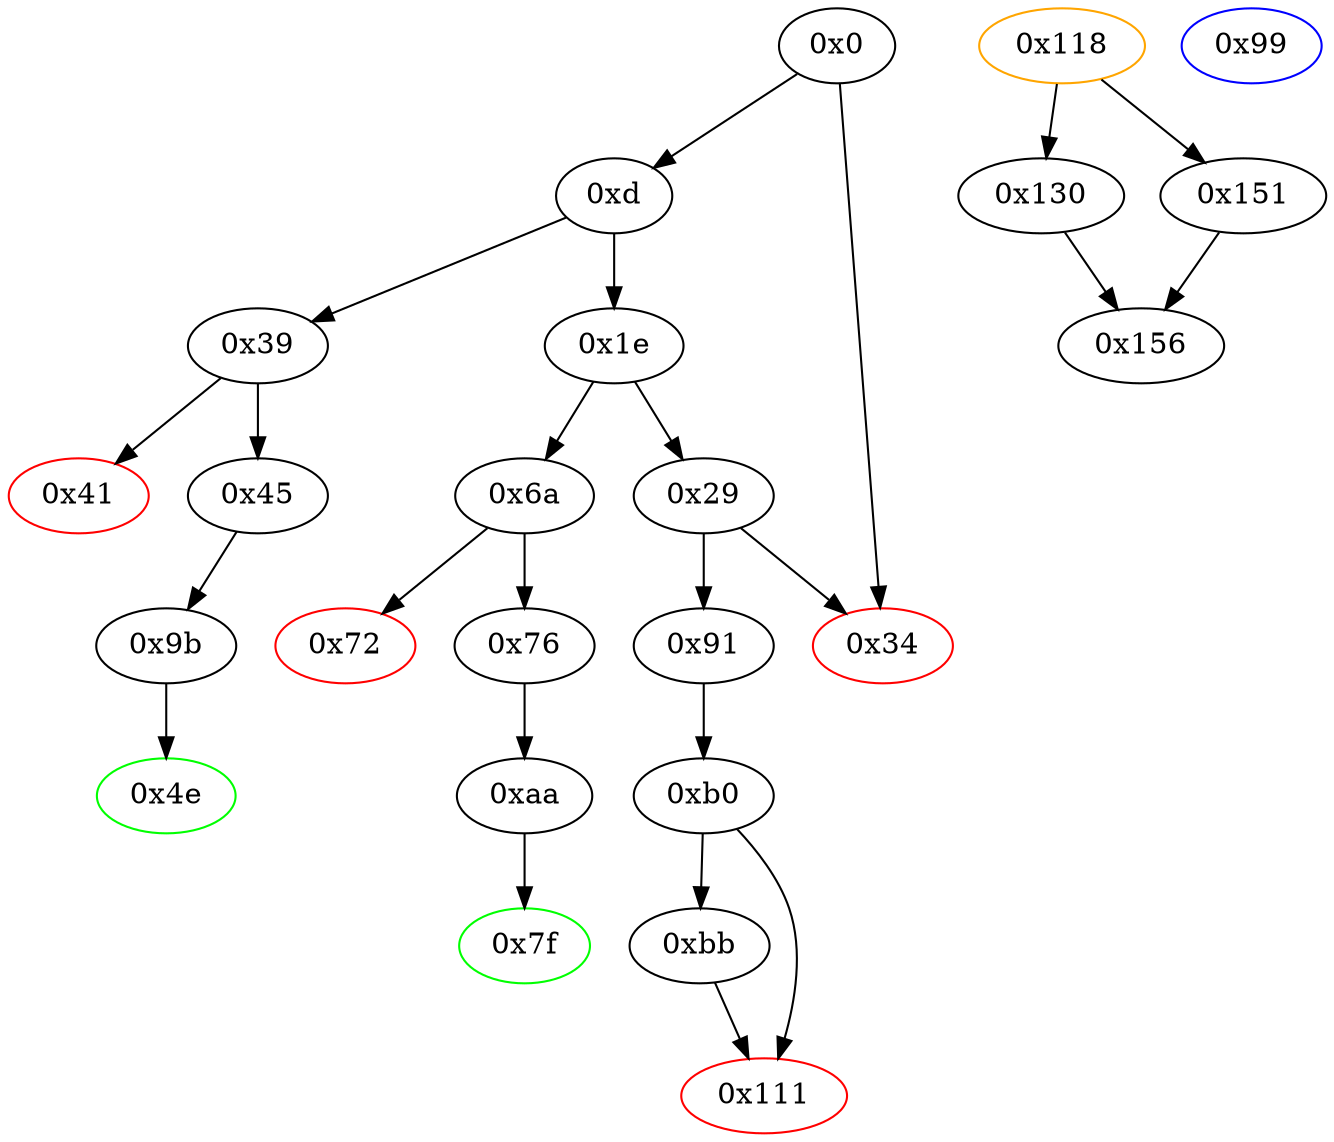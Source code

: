 strict digraph "" {
"0x111" [color=red, fillcolor=white, id="0x111", style=filled, tooltip="Block 0x111\n[0x111:0x117]\n---\nPredecessors: [0xb0, 0xbb]\nSuccessors: []\n---\n0x111 JUMPDEST\n0x112 PUSH1 0x40\n0x114 MLOAD\n0x115 CALLER\n0x116 SWAP1\n0x117 MISSING 0x47\n---\n0x111: JUMPDEST \n0x112: V89 = 0x40\n0x114: V90 = M[0x40]\n0x115: V91 = CALLER\n0x117: MISSING 0x47\n---\nEntry stack: [V9, 0x99]\nStack pops: 0\nStack additions: [V91, V90]\nExit stack: [V9, 0x99, V91, V90]\n\nDef sites:\nV9: {0xd.0x12}\n0x99: {0x91.0x92}\n"];
"0x118" [color=orange, fillcolor=white, id="0x118", style=filled, tooltip="Block 0x118\n[0x118:0x12f]\n---\nPredecessors: []\nSuccessors: [0x130, 0x151]\n---\n0x118 SWAP1\n0x119 PUSH1 0x0\n0x11b DUP2\n0x11c DUP2\n0x11d DUP2\n0x11e DUP6\n0x11f DUP8\n0x120 GAS\n0x121 CALL\n0x122 SWAP3\n0x123 POP\n0x124 POP\n0x125 POP\n0x126 RETURNDATASIZE\n0x127 DUP1\n0x128 PUSH1 0x0\n0x12a DUP2\n0x12b EQ\n0x12c PUSH2 0x151\n0x12f JUMPI\n---\n0x119: V92 = 0x0\n0x120: V93 = GAS\n0x121: V94 = CALL V93 S2 S0 S1 0x0 S1 0x0\n0x126: V95 = RETURNDATASIZE\n0x128: V96 = 0x0\n0x12b: V97 = EQ V95 0x0\n0x12c: V98 = 0x151\n0x12f: JUMPI 0x151 V97\n---\nEntry stack: []\nStack pops: 3\nStack additions: [V94, V95, V95]\nExit stack: [V94, V95, V95]\n\nDef sites:\n"];
"0xaa" [fillcolor=white, id="0xaa", style=filled, tooltip="Block 0xaa\n[0xaa:0xaf]\n---\nPredecessors: [0x76]\nSuccessors: [0x7f]\n---\n0xaa JUMPDEST\n0xab PUSH1 0x1\n0xad SLOAD\n0xae DUP2\n0xaf JUMP\n---\n0xaa: JUMPDEST \n0xab: V60 = 0x1\n0xad: V61 = S[0x1]\n0xaf: JUMP 0x7f\n---\nEntry stack: [V9, 0x7f]\nStack pops: 1\nStack additions: [S0, V61]\nExit stack: [V9, 0x7f, V61]\n\nDef sites:\nV9: {0xd.0x12}\n0x7f: {0x76.0x78}\n"];
"0x45" [fillcolor=white, id="0x45", style=filled, tooltip="Block 0x45\n[0x45:0x4d]\n---\nPredecessors: [0x39]\nSuccessors: [0x9b]\n---\n0x45 JUMPDEST\n0x46 POP\n0x47 PUSH2 0x4e\n0x4a PUSH2 0x9b\n0x4d JUMP\n---\n0x45: JUMPDEST \n0x47: V24 = 0x4e\n0x4a: V25 = 0x9b\n0x4d: JUMP 0x9b\n---\nEntry stack: [V9, V20]\nStack pops: 1\nStack additions: [0x4e]\nExit stack: [V9, 0x4e]\n\nDef sites:\nV9: {0xd.0x12}\nV20: {0x39.0x3a}\n"];
"0x4e" [color=green, fillcolor=white, id="0x4e", style=filled, tooltip="Block 0x4e\n[0x4e:0x69]\n---\nPredecessors: [0x9b]\nSuccessors: []\n---\n0x4e JUMPDEST\n0x4f PUSH1 0x40\n0x51 DUP1\n0x52 MLOAD\n0x53 PUSH1 0x1\n0x55 PUSH1 0x1\n0x57 PUSH1 0xa0\n0x59 SHL\n0x5a SUB\n0x5b SWAP1\n0x5c SWAP3\n0x5d AND\n0x5e DUP3\n0x5f MSTORE\n0x60 MLOAD\n0x61 SWAP1\n0x62 DUP2\n0x63 SWAP1\n0x64 SUB\n0x65 PUSH1 0x20\n0x67 ADD\n0x68 SWAP1\n0x69 RETURN\n---\n0x4e: JUMPDEST \n0x4f: V26 = 0x40\n0x52: V27 = M[0x40]\n0x53: V28 = 0x1\n0x55: V29 = 0x1\n0x57: V30 = 0xa0\n0x59: V31 = SHL 0xa0 0x1\n0x5a: V32 = SUB 0x10000000000000000000000000000000000000000 0x1\n0x5d: V33 = AND V59 0xffffffffffffffffffffffffffffffffffffffff\n0x5f: M[V27] = V33\n0x60: V34 = M[0x40]\n0x64: V35 = SUB V27 V34\n0x65: V36 = 0x20\n0x67: V37 = ADD 0x20 V35\n0x69: RETURN V34 V37\n---\nEntry stack: [V9, 0x4e, V59]\nStack pops: 1\nStack additions: []\nExit stack: [V9, 0x4e]\n\nDef sites:\nV9: {0xd.0x12}\n0x4e: {0x45.0x47}\nV59: {0x9b.0xa7}\n"];
"0x130" [fillcolor=white, id="0x130", style=filled, tooltip="Block 0x130\n[0x130:0x150]\n---\nPredecessors: [0x118]\nSuccessors: [0x156]\n---\n0x130 PUSH1 0x40\n0x132 MLOAD\n0x133 SWAP2\n0x134 POP\n0x135 PUSH1 0x1f\n0x137 NOT\n0x138 PUSH1 0x3f\n0x13a RETURNDATASIZE\n0x13b ADD\n0x13c AND\n0x13d DUP3\n0x13e ADD\n0x13f PUSH1 0x40\n0x141 MSTORE\n0x142 RETURNDATASIZE\n0x143 DUP3\n0x144 MSTORE\n0x145 RETURNDATASIZE\n0x146 PUSH1 0x0\n0x148 PUSH1 0x20\n0x14a DUP5\n0x14b ADD\n0x14c RETURNDATACOPY\n0x14d PUSH2 0x156\n0x150 JUMP\n---\n0x130: V99 = 0x40\n0x132: V100 = M[0x40]\n0x135: V101 = 0x1f\n0x137: V102 = NOT 0x1f\n0x138: V103 = 0x3f\n0x13a: V104 = RETURNDATASIZE\n0x13b: V105 = ADD V104 0x3f\n0x13c: V106 = AND V105 0xffffffffffffffffffffffffffffffffffffffffffffffffffffffffffffffe0\n0x13e: V107 = ADD V100 V106\n0x13f: V108 = 0x40\n0x141: M[0x40] = V107\n0x142: V109 = RETURNDATASIZE\n0x144: M[V100] = V109\n0x145: V110 = RETURNDATASIZE\n0x146: V111 = 0x0\n0x148: V112 = 0x20\n0x14b: V113 = ADD V100 0x20\n0x14c: RETURNDATACOPY V113 0x0 V110\n0x14d: V114 = 0x156\n0x150: JUMP 0x156\n---\nEntry stack: [V94, V95, V95]\nStack pops: 2\nStack additions: [V100, S0]\nExit stack: [V94, V100, V95]\n\nDef sites:\nV94: {0x118.0x121}\nV95: {0x118.0x126}\nV95: {0x118.0x126}\n"];
"0x99" [color=blue, fillcolor=white, id="0x99", style=filled, tooltip="Block 0x99\n[0x99:0x9a]\n---\nPredecessors: []\nSuccessors: []\n---\n0x99 JUMPDEST\n0x9a STOP\n---\n0x99: JUMPDEST \n0x9a: STOP \n---\nEntry stack: []\nStack pops: 0\nStack additions: []\nExit stack: []\n\nDef sites:\n"];
"0x91" [fillcolor=white, id="0x91", style=filled, tooltip="Block 0x91\n[0x91:0x98]\n---\nPredecessors: [0x29]\nSuccessors: [0xb0]\n---\n0x91 JUMPDEST\n0x92 PUSH2 0x99\n0x95 PUSH2 0xb0\n0x98 JUMP\n---\n0x91: JUMPDEST \n0x92: V50 = 0x99\n0x95: V51 = 0xb0\n0x98: JUMP 0xb0\n---\nEntry stack: [V9]\nStack pops: 0\nStack additions: [0x99]\nExit stack: [V9, 0x99]\n\nDef sites:\nV9: {0xd.0x12}\n"];
"0x41" [color=red, fillcolor=white, id="0x41", style=filled, tooltip="Block 0x41\n[0x41:0x44]\n---\nPredecessors: [0x39]\nSuccessors: []\n---\n0x41 PUSH1 0x0\n0x43 DUP1\n0x44 REVERT\n---\n0x41: V23 = 0x0\n0x44: REVERT 0x0 0x0\n---\nEntry stack: [V9, V20]\nStack pops: 0\nStack additions: []\nExit stack: [V9, V20]\n\nDef sites:\nV9: {0xd.0x12}\nV20: {0x39.0x3a}\n"];
"0x0" [fillcolor=white, id="0x0", style=filled, tooltip="Block 0x0\n[0x0:0xc]\n---\nPredecessors: []\nSuccessors: [0xd, 0x34]\n---\n0x0 PUSH1 0x80\n0x2 PUSH1 0x40\n0x4 MSTORE\n0x5 PUSH1 0x4\n0x7 CALLDATASIZE\n0x8 LT\n0x9 PUSH2 0x34\n0xc JUMPI\n---\n0x0: V0 = 0x80\n0x2: V1 = 0x40\n0x4: M[0x40] = 0x80\n0x5: V2 = 0x4\n0x7: V3 = CALLDATASIZE\n0x8: V4 = LT V3 0x4\n0x9: V5 = 0x34\n0xc: JUMPI 0x34 V4\n---\nEntry stack: []\nStack pops: 0\nStack additions: []\nExit stack: []\n\nDef sites:\n"];
"0x1e" [fillcolor=white, id="0x1e", style=filled, tooltip="Block 0x1e\n[0x1e:0x28]\n---\nPredecessors: [0xd]\nSuccessors: [0x29, 0x6a]\n---\n0x1e DUP1\n0x1f PUSH4 0x27877a0b\n0x24 EQ\n0x25 PUSH2 0x6a\n0x28 JUMPI\n---\n0x1f: V13 = 0x27877a0b\n0x24: V14 = EQ 0x27877a0b V9\n0x25: V15 = 0x6a\n0x28: JUMPI 0x6a V14\n---\nEntry stack: [V9]\nStack pops: 1\nStack additions: [S0]\nExit stack: [V9]\n\nDef sites:\nV9: {0xd.0x12}\n"];
"0x76" [fillcolor=white, id="0x76", style=filled, tooltip="Block 0x76\n[0x76:0x7e]\n---\nPredecessors: [0x6a]\nSuccessors: [0xaa]\n---\n0x76 JUMPDEST\n0x77 POP\n0x78 PUSH2 0x7f\n0x7b PUSH2 0xaa\n0x7e JUMP\n---\n0x76: JUMPDEST \n0x78: V42 = 0x7f\n0x7b: V43 = 0xaa\n0x7e: JUMP 0xaa\n---\nEntry stack: [V9, V38]\nStack pops: 1\nStack additions: [0x7f]\nExit stack: [V9, 0x7f]\n\nDef sites:\nV9: {0xd.0x12}\nV38: {0x6a.0x6b}\n"];
"0xb0" [fillcolor=white, id="0xb0", style=filled, tooltip="Block 0xb0\n[0xb0:0xba]\n---\nPredecessors: [0x91]\nSuccessors: [0xbb, 0x111]\n---\n0xb0 JUMPDEST\n0xb1 PUSH1 0x1\n0xb3 SLOAD\n0xb4 CALLVALUE\n0xb5 GT\n0xb6 ISZERO\n0xb7 PUSH2 0x111\n0xba JUMPI\n---\n0xb0: JUMPDEST \n0xb1: V62 = 0x1\n0xb3: V63 = S[0x1]\n0xb4: V64 = CALLVALUE\n0xb5: V65 = GT V64 V63\n0xb6: V66 = ISZERO V65\n0xb7: V67 = 0x111\n0xba: JUMPI 0x111 V66\n---\nEntry stack: [V9, 0x99]\nStack pops: 0\nStack additions: []\nExit stack: [V9, 0x99]\n\nDef sites:\nV9: {0xd.0x12}\n0x99: {0x91.0x92}\n"];
"0x7f" [color=green, fillcolor=white, id="0x7f", style=filled, tooltip="Block 0x7f\n[0x7f:0x90]\n---\nPredecessors: [0xaa]\nSuccessors: []\n---\n0x7f JUMPDEST\n0x80 PUSH1 0x40\n0x82 DUP1\n0x83 MLOAD\n0x84 SWAP2\n0x85 DUP3\n0x86 MSTORE\n0x87 MLOAD\n0x88 SWAP1\n0x89 DUP2\n0x8a SWAP1\n0x8b SUB\n0x8c PUSH1 0x20\n0x8e ADD\n0x8f SWAP1\n0x90 RETURN\n---\n0x7f: JUMPDEST \n0x80: V44 = 0x40\n0x83: V45 = M[0x40]\n0x86: M[V45] = V61\n0x87: V46 = M[0x40]\n0x8b: V47 = SUB V45 V46\n0x8c: V48 = 0x20\n0x8e: V49 = ADD 0x20 V47\n0x90: RETURN V46 V49\n---\nEntry stack: [V9, 0x7f, V61]\nStack pops: 1\nStack additions: []\nExit stack: [V9, 0x7f]\n\nDef sites:\nV9: {0xd.0x12}\n0x7f: {0x76.0x78}\nV61: {0xaa.0xad}\n"];
"0x72" [color=red, fillcolor=white, id="0x72", style=filled, tooltip="Block 0x72\n[0x72:0x75]\n---\nPredecessors: [0x6a]\nSuccessors: []\n---\n0x72 PUSH1 0x0\n0x74 DUP1\n0x75 REVERT\n---\n0x72: V41 = 0x0\n0x75: REVERT 0x0 0x0\n---\nEntry stack: [V9, V38]\nStack pops: 0\nStack additions: []\nExit stack: [V9, V38]\n\nDef sites:\nV9: {0xd.0x12}\nV38: {0x6a.0x6b}\n"];
"0x29" [fillcolor=white, id="0x29", style=filled, tooltip="Block 0x29\n[0x29:0x33]\n---\nPredecessors: [0x1e]\nSuccessors: [0x34, 0x91]\n---\n0x29 DUP1\n0x2a PUSH4 0x6b85fa9c\n0x2f EQ\n0x30 PUSH2 0x91\n0x33 JUMPI\n---\n0x2a: V16 = 0x6b85fa9c\n0x2f: V17 = EQ 0x6b85fa9c V9\n0x30: V18 = 0x91\n0x33: JUMPI 0x91 V17\n---\nEntry stack: [V9]\nStack pops: 1\nStack additions: [S0]\nExit stack: [V9]\n\nDef sites:\nV9: {0xd.0x12}\n"];
"0x39" [fillcolor=white, id="0x39", style=filled, tooltip="Block 0x39\n[0x39:0x40]\n---\nPredecessors: [0xd]\nSuccessors: [0x41, 0x45]\n---\n0x39 JUMPDEST\n0x3a CALLVALUE\n0x3b DUP1\n0x3c ISZERO\n0x3d PUSH2 0x45\n0x40 JUMPI\n---\n0x39: JUMPDEST \n0x3a: V20 = CALLVALUE\n0x3c: V21 = ISZERO V20\n0x3d: V22 = 0x45\n0x40: JUMPI 0x45 V21\n---\nEntry stack: [V9]\nStack pops: 0\nStack additions: [V20]\nExit stack: [V9, V20]\n\nDef sites:\nV9: {0xd.0x12}\n"];
"0x6a" [fillcolor=white, id="0x6a", style=filled, tooltip="Block 0x6a\n[0x6a:0x71]\n---\nPredecessors: [0x1e]\nSuccessors: [0x72, 0x76]\n---\n0x6a JUMPDEST\n0x6b CALLVALUE\n0x6c DUP1\n0x6d ISZERO\n0x6e PUSH2 0x76\n0x71 JUMPI\n---\n0x6a: JUMPDEST \n0x6b: V38 = CALLVALUE\n0x6d: V39 = ISZERO V38\n0x6e: V40 = 0x76\n0x71: JUMPI 0x76 V39\n---\nEntry stack: [V9]\nStack pops: 0\nStack additions: [V38]\nExit stack: [V9, V38]\n\nDef sites:\nV9: {0xd.0x12}\n"];
"0xd" [fillcolor=white, id="0xd", style=filled, tooltip="Block 0xd\n[0xd:0x1d]\n---\nPredecessors: [0x0]\nSuccessors: [0x1e, 0x39]\n---\n0xd PUSH1 0x0\n0xf CALLDATALOAD\n0x10 PUSH1 0xe0\n0x12 SHR\n0x13 DUP1\n0x14 PUSH4 0x2695d896\n0x19 EQ\n0x1a PUSH2 0x39\n0x1d JUMPI\n---\n0xd: V6 = 0x0\n0xf: V7 = CALLDATALOAD 0x0\n0x10: V8 = 0xe0\n0x12: V9 = SHR 0xe0 V7\n0x14: V10 = 0x2695d896\n0x19: V11 = EQ 0x2695d896 V9\n0x1a: V12 = 0x39\n0x1d: JUMPI 0x39 V11\n---\nEntry stack: []\nStack pops: 0\nStack additions: [V9]\nExit stack: [V9]\n\nDef sites:\n"];
"0x156" [fillcolor=white, id="0x156", style=filled, tooltip="Block 0x156\n[0x156:0x190]\n---\nPredecessors: [0x130, 0x151]\nSuccessors: []\n---\n0x156 JUMPDEST\n0x157 POP\n0x158 POP\n0x159 POP\n0x15a JUMP\n0x15b INVALID\n0x15c LOG2\n0x15d PUSH5 0x6970667358\n0x163 MISSING 0x22\n0x164 SLT\n0x165 SHA3\n0x166 SWAP2\n0x167 DUP8\n0x168 SWAP11\n0x169 NUMBER\n0x16a MISSING 0xb8\n0x16b DUP15\n0x16c MISSING 0xc1\n0x16d MISSING 0xf7\n0x16e MISSING 0xdd\n0x16f PUSH22 0x9ad6807b4f283b66630757f0f571e845656bcfc44e2c\n0x186 PUSH5 0x736f6c6343\n0x18c STOP\n0x18d MOD\n0x18e MUL\n0x18f STOP\n0x190 CALLER\n---\n0x156: JUMPDEST \n0x15a: JUMP S3\n0x15b: INVALID \n0x15c: LOG S0 S1 S2 S3\n0x15d: V116 = 0x6970667358\n0x163: MISSING 0x22\n0x164: V117 = SLT S0 S1\n0x165: V118 = SHA3 V117 S2\n0x169: V119 = NUMBER\n0x16a: MISSING 0xb8\n0x16c: MISSING 0xc1\n0x16d: MISSING 0xf7\n0x16e: MISSING 0xdd\n0x16f: V120 = 0x9ad6807b4f283b66630757f0f571e845656bcfc44e2c\n0x186: V121 = 0x736f6c6343\n0x18c: STOP \n0x18d: V122 = MOD S0 S1\n0x18e: V123 = MUL V122 S2\n0x18f: STOP \n0x190: V124 = CALLER\n---\nEntry stack: [V94, S1, V95]\nStack pops: 1307\nStack additions: [V124]\nExit stack: []\n\nDef sites:\nV94: {0x118.0x121}\nS1: {0x151.0x152, 0x130.0x132}\nV95: {0x118.0x126}\n"];
"0x9b" [fillcolor=white, id="0x9b", style=filled, tooltip="Block 0x9b\n[0x9b:0xa9]\n---\nPredecessors: [0x45]\nSuccessors: [0x4e]\n---\n0x9b JUMPDEST\n0x9c PUSH1 0x0\n0x9e SLOAD\n0x9f PUSH1 0x1\n0xa1 PUSH1 0x1\n0xa3 PUSH1 0xa0\n0xa5 SHL\n0xa6 SUB\n0xa7 AND\n0xa8 DUP2\n0xa9 JUMP\n---\n0x9b: JUMPDEST \n0x9c: V52 = 0x0\n0x9e: V53 = S[0x0]\n0x9f: V54 = 0x1\n0xa1: V55 = 0x1\n0xa3: V56 = 0xa0\n0xa5: V57 = SHL 0xa0 0x1\n0xa6: V58 = SUB 0x10000000000000000000000000000000000000000 0x1\n0xa7: V59 = AND 0xffffffffffffffffffffffffffffffffffffffff V53\n0xa9: JUMP 0x4e\n---\nEntry stack: [V9, 0x4e]\nStack pops: 1\nStack additions: [S0, V59]\nExit stack: [V9, 0x4e, V59]\n\nDef sites:\nV9: {0xd.0x12}\n0x4e: {0x45.0x47}\n"];
"0x151" [fillcolor=white, id="0x151", style=filled, tooltip="Block 0x151\n[0x151:0x155]\n---\nPredecessors: [0x118]\nSuccessors: [0x156]\n---\n0x151 JUMPDEST\n0x152 PUSH1 0x60\n0x154 SWAP2\n0x155 POP\n---\n0x151: JUMPDEST \n0x152: V115 = 0x60\n---\nEntry stack: [V94, V95, V95]\nStack pops: 2\nStack additions: [0x60, S0]\nExit stack: [V94, 0x60, V95]\n\nDef sites:\nV94: {0x118.0x121}\nV95: {0x118.0x126}\nV95: {0x118.0x126}\n"];
"0x34" [color=red, fillcolor=white, id="0x34", style=filled, tooltip="Block 0x34\n[0x34:0x38]\n---\nPredecessors: [0x0, 0x29]\nSuccessors: []\n---\n0x34 JUMPDEST\n0x35 PUSH1 0x0\n0x37 DUP1\n0x38 REVERT\n---\n0x34: JUMPDEST \n0x35: V19 = 0x0\n0x38: REVERT 0x0 0x0\n---\nEntry stack: [V9]\nStack pops: 0\nStack additions: []\nExit stack: [V9]\n\nDef sites:\nV9: {0xd.0x12}\n"];
"0xbb" [fillcolor=white, id="0xbb", style=filled, tooltip="Block 0xbb\n[0xbb:0x110]\n---\nPredecessors: [0xb0]\nSuccessors: [0x111]\n---\n0xbb PUSH1 0x0\n0xbd DUP1\n0xbe SLOAD\n0xbf PUSH1 0x1\n0xc1 PUSH1 0x1\n0xc3 PUSH1 0xa0\n0xc5 SHL\n0xc6 SUB\n0xc7 NOT\n0xc8 AND\n0xc9 CALLER\n0xca SWAP1\n0xcb DUP2\n0xcc OR\n0xcd SWAP1\n0xce SWAP2\n0xcf SSTORE\n0xd0 CALLVALUE\n0xd1 PUSH1 0x1\n0xd3 DUP2\n0xd4 SWAP1\n0xd5 SSTORE\n0xd6 PUSH1 0x40\n0xd8 DUP1\n0xd9 MLOAD\n0xda SWAP3\n0xdb DUP4\n0xdc MSTORE\n0xdd PUSH1 0x20\n0xdf DUP4\n0xe0 ADD\n0xe1 SWAP2\n0xe2 SWAP1\n0xe3 SWAP2\n0xe4 MSTORE\n0xe5 DUP1\n0xe6 MLOAD\n0xe7 PUSH32 0xb53d9dd9be3c059ffd07a61db0955971353a6dd0ea138c1692e9ab345a179525\n0x108 SWAP3\n0x109 DUP2\n0x10a SWAP1\n0x10b SUB\n0x10c SWAP1\n0x10d SWAP2\n0x10e ADD\n0x10f SWAP1\n0x110 LOG1\n---\n0xbb: V68 = 0x0\n0xbe: V69 = S[0x0]\n0xbf: V70 = 0x1\n0xc1: V71 = 0x1\n0xc3: V72 = 0xa0\n0xc5: V73 = SHL 0xa0 0x1\n0xc6: V74 = SUB 0x10000000000000000000000000000000000000000 0x1\n0xc7: V75 = NOT 0xffffffffffffffffffffffffffffffffffffffff\n0xc8: V76 = AND 0xffffffffffffffffffffffff0000000000000000000000000000000000000000 V69\n0xc9: V77 = CALLER\n0xcc: V78 = OR V77 V76\n0xcf: S[0x0] = V78\n0xd0: V79 = CALLVALUE\n0xd1: V80 = 0x1\n0xd5: S[0x1] = V79\n0xd6: V81 = 0x40\n0xd9: V82 = M[0x40]\n0xdc: M[V82] = V77\n0xdd: V83 = 0x20\n0xe0: V84 = ADD V82 0x20\n0xe4: M[V84] = V79\n0xe6: V85 = M[0x40]\n0xe7: V86 = 0xb53d9dd9be3c059ffd07a61db0955971353a6dd0ea138c1692e9ab345a179525\n0x10b: V87 = SUB V82 V85\n0x10e: V88 = ADD 0x40 V87\n0x110: LOG V85 V88 0xb53d9dd9be3c059ffd07a61db0955971353a6dd0ea138c1692e9ab345a179525\n---\nEntry stack: [V9, 0x99]\nStack pops: 0\nStack additions: []\nExit stack: [V9, 0x99]\n\nDef sites:\nV9: {0xd.0x12}\n0x99: {0x91.0x92}\n"];
"0x118" -> "0x130";
"0x118" -> "0x151";
"0xaa" -> "0x7f";
"0x45" -> "0x9b";
"0x130" -> "0x156";
"0x91" -> "0xb0";
"0x0" -> "0xd";
"0x0" -> "0x34";
"0x1e" -> "0x29";
"0x1e" -> "0x6a";
"0x76" -> "0xaa";
"0xb0" -> "0x111";
"0xb0" -> "0xbb";
"0x29" -> "0x34";
"0x29" -> "0x91";
"0x39" -> "0x41";
"0x39" -> "0x45";
"0x6a" -> "0x76";
"0x6a" -> "0x72";
"0xd" -> "0x39";
"0xd" -> "0x1e";
"0x9b" -> "0x4e";
"0x151" -> "0x156";
"0xbb" -> "0x111";
}
